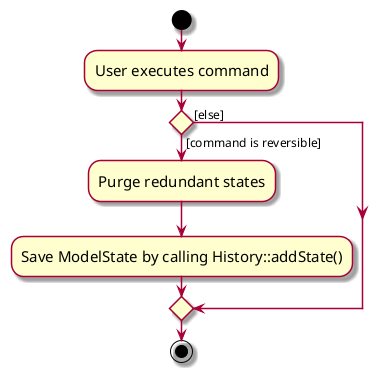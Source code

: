 @startuml
skin rose
skinparam ActivityFontSize 15
skinparam ArrowFontSize 12
start
:User executes command;

'Since the beta syntax does not support placing the condition outside the
'diamond we place it as the true branch instead.

if () then ([command is reversible])
    :Purge redundant states;
    :Save ModelState by calling History::addState();
else ([else])
endif
stop
@enduml

